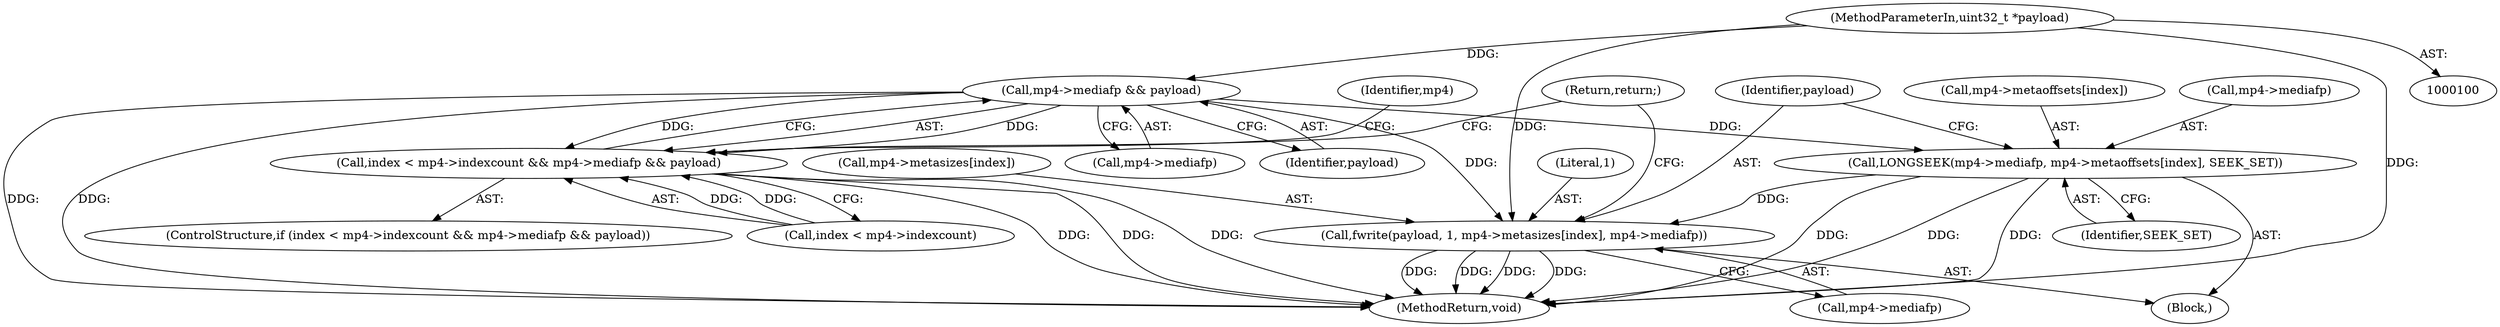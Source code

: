 digraph "1_gpmf-parser_341f12cd5b97ab419e53853ca00176457c9f1681_7@pointer" {
"1000102" [label="(MethodParameterIn,uint32_t *payload)"];
"1000127" [label="(Call,mp4->mediafp && payload)"];
"1000121" [label="(Call,index < mp4->indexcount && mp4->mediafp && payload)"];
"1000133" [label="(Call,LONGSEEK(mp4->mediafp, mp4->metaoffsets[index], SEEK_SET))"];
"1000143" [label="(Call,fwrite(payload, 1, mp4->metasizes[index], mp4->mediafp))"];
"1000133" [label="(Call,LONGSEEK(mp4->mediafp, mp4->metaoffsets[index], SEEK_SET))"];
"1000143" [label="(Call,fwrite(payload, 1, mp4->metasizes[index], mp4->mediafp))"];
"1000128" [label="(Call,mp4->mediafp)"];
"1000137" [label="(Call,mp4->metaoffsets[index])"];
"1000134" [label="(Call,mp4->mediafp)"];
"1000155" [label="(MethodReturn,void)"];
"1000120" [label="(ControlStructure,if (index < mp4->indexcount && mp4->mediafp && payload))"];
"1000142" [label="(Identifier,SEEK_SET)"];
"1000145" [label="(Literal,1)"];
"1000127" [label="(Call,mp4->mediafp && payload)"];
"1000144" [label="(Identifier,payload)"];
"1000135" [label="(Identifier,mp4)"];
"1000146" [label="(Call,mp4->metasizes[index])"];
"1000121" [label="(Call,index < mp4->indexcount && mp4->mediafp && payload)"];
"1000102" [label="(MethodParameterIn,uint32_t *payload)"];
"1000132" [label="(Block,)"];
"1000154" [label="(Return,return;)"];
"1000122" [label="(Call,index < mp4->indexcount)"];
"1000131" [label="(Identifier,payload)"];
"1000151" [label="(Call,mp4->mediafp)"];
"1000102" -> "1000100"  [label="AST: "];
"1000102" -> "1000155"  [label="DDG: "];
"1000102" -> "1000127"  [label="DDG: "];
"1000102" -> "1000143"  [label="DDG: "];
"1000127" -> "1000121"  [label="AST: "];
"1000127" -> "1000128"  [label="CFG: "];
"1000127" -> "1000131"  [label="CFG: "];
"1000128" -> "1000127"  [label="AST: "];
"1000131" -> "1000127"  [label="AST: "];
"1000121" -> "1000127"  [label="CFG: "];
"1000127" -> "1000155"  [label="DDG: "];
"1000127" -> "1000155"  [label="DDG: "];
"1000127" -> "1000121"  [label="DDG: "];
"1000127" -> "1000121"  [label="DDG: "];
"1000127" -> "1000133"  [label="DDG: "];
"1000127" -> "1000143"  [label="DDG: "];
"1000121" -> "1000120"  [label="AST: "];
"1000121" -> "1000122"  [label="CFG: "];
"1000122" -> "1000121"  [label="AST: "];
"1000135" -> "1000121"  [label="CFG: "];
"1000154" -> "1000121"  [label="CFG: "];
"1000121" -> "1000155"  [label="DDG: "];
"1000121" -> "1000155"  [label="DDG: "];
"1000121" -> "1000155"  [label="DDG: "];
"1000122" -> "1000121"  [label="DDG: "];
"1000122" -> "1000121"  [label="DDG: "];
"1000133" -> "1000132"  [label="AST: "];
"1000133" -> "1000142"  [label="CFG: "];
"1000134" -> "1000133"  [label="AST: "];
"1000137" -> "1000133"  [label="AST: "];
"1000142" -> "1000133"  [label="AST: "];
"1000144" -> "1000133"  [label="CFG: "];
"1000133" -> "1000155"  [label="DDG: "];
"1000133" -> "1000155"  [label="DDG: "];
"1000133" -> "1000155"  [label="DDG: "];
"1000133" -> "1000143"  [label="DDG: "];
"1000143" -> "1000132"  [label="AST: "];
"1000143" -> "1000151"  [label="CFG: "];
"1000144" -> "1000143"  [label="AST: "];
"1000145" -> "1000143"  [label="AST: "];
"1000146" -> "1000143"  [label="AST: "];
"1000151" -> "1000143"  [label="AST: "];
"1000154" -> "1000143"  [label="CFG: "];
"1000143" -> "1000155"  [label="DDG: "];
"1000143" -> "1000155"  [label="DDG: "];
"1000143" -> "1000155"  [label="DDG: "];
"1000143" -> "1000155"  [label="DDG: "];
}
